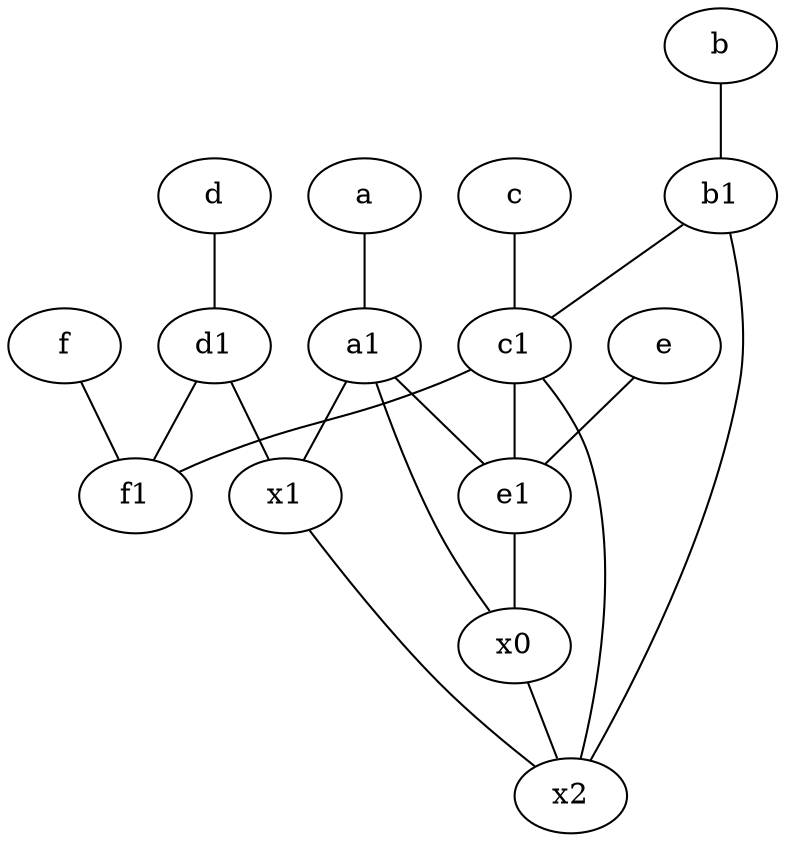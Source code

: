 graph {
	node [labelfontsize=50]
	f [labelfontsize=50 pos="3,9!"]
	c1 [labelfontsize=50 pos="4.5,3!"]
	c [labelfontsize=50 pos="4.5,2!"]
	x1 [labelfontsize=50]
	x2 [labelfontsize=50]
	b1 [labelfontsize=50 pos="9,4!"]
	a [labelfontsize=50 pos="8,2!"]
	x0 [labelfontsize=50]
	e1 [labelfontsize=50 pos="7,7!"]
	d [labelfontsize=50 pos="2,5!"]
	d1 [labelfontsize=50 pos="3,5!"]
	e [labelfontsize=50 pos="7,9!"]
	b [labelfontsize=50 pos="10,4!"]
	f1 [labelfontsize=50 pos="3,8!"]
	a1 [labelfontsize=50 pos="8,3!"]
	e -- e1
	b -- b1
	e1 -- x0
	x1 -- x2
	b1 -- x2
	a -- a1
	d -- d1
	x0 -- x2
	c1 -- e1
	a1 -- e1
	d1 -- x1
	b1 -- c1
	a1 -- x0
	f -- f1
	c1 -- f1
	a1 -- x1
	d1 -- f1
	c1 -- x2
	c -- c1
}
